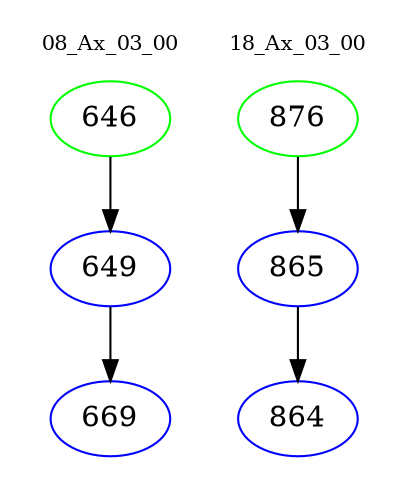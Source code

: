digraph{
subgraph cluster_0 {
color = white
label = "08_Ax_03_00";
fontsize=10;
T0_646 [label="646", color="green"]
T0_646 -> T0_649 [color="black"]
T0_649 [label="649", color="blue"]
T0_649 -> T0_669 [color="black"]
T0_669 [label="669", color="blue"]
}
subgraph cluster_1 {
color = white
label = "18_Ax_03_00";
fontsize=10;
T1_876 [label="876", color="green"]
T1_876 -> T1_865 [color="black"]
T1_865 [label="865", color="blue"]
T1_865 -> T1_864 [color="black"]
T1_864 [label="864", color="blue"]
}
}
